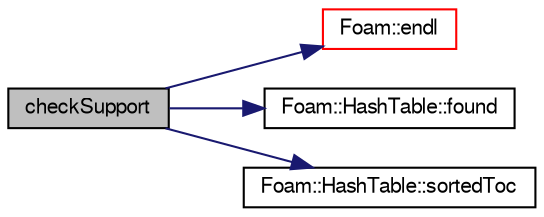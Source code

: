 digraph "checkSupport"
{
  bgcolor="transparent";
  edge [fontname="FreeSans",fontsize="10",labelfontname="FreeSans",labelfontsize="10"];
  node [fontname="FreeSans",fontsize="10",shape=record];
  rankdir="LR";
  Node38 [label="checkSupport",height=0.2,width=0.4,color="black", fillcolor="grey75", style="filled", fontcolor="black"];
  Node38 -> Node39 [color="midnightblue",fontsize="10",style="solid",fontname="FreeSans"];
  Node39 [label="Foam::endl",height=0.2,width=0.4,color="red",URL="$a21124.html#a2db8fe02a0d3909e9351bb4275b23ce4",tooltip="Add newline and flush stream. "];
  Node38 -> Node41 [color="midnightblue",fontsize="10",style="solid",fontname="FreeSans"];
  Node41 [label="Foam::HashTable::found",height=0.2,width=0.4,color="black",URL="$a25702.html#a9a7a02c333e3e98344a1e5b891c4d985",tooltip="Return true if hashedEntry is found in table. "];
  Node38 -> Node42 [color="midnightblue",fontsize="10",style="solid",fontname="FreeSans"];
  Node42 [label="Foam::HashTable::sortedToc",height=0.2,width=0.4,color="black",URL="$a25702.html#a00e373a2c0d6161c4bcdc4453c1bb35e",tooltip="Return the table of contents as a sorted list. "];
}
